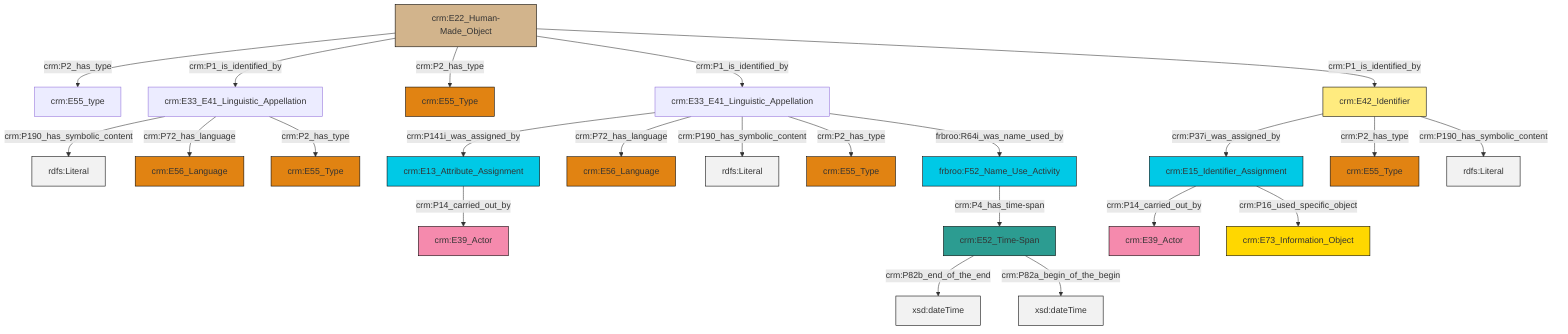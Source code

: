 graph TD
classDef Literal fill:#f2f2f2,stroke:#000000;
classDef CRM_Entity fill:#FFFFFF,stroke:#000000;
classDef Temporal_Entity fill:#00C9E6, stroke:#000000;
classDef Type fill:#E18312, stroke:#000000;
classDef Time-Span fill:#2C9C91, stroke:#000000;
classDef Appellation fill:#FFEB7F, stroke:#000000;
classDef Place fill:#008836, stroke:#000000;
classDef Persistent_Item fill:#B266B2, stroke:#000000;
classDef Conceptual_Object fill:#FFD700, stroke:#000000;
classDef Physical_Thing fill:#D2B48C, stroke:#000000;
classDef Actor fill:#f58aad, stroke:#000000;
classDef PC_Classes fill:#4ce600, stroke:#000000;
classDef Multi fill:#cccccc,stroke:#000000;

0["crm:E22_Human-Made_Object"]:::Physical_Thing -->|crm:P2_has_type| 1["crm:E55_type"]:::Default
4["crm:E33_E41_Linguistic_Appellation"]:::Default -->|crm:P141i_was_assigned_by| 5["crm:E13_Attribute_Assignment"]:::Temporal_Entity
0["crm:E22_Human-Made_Object"]:::Physical_Thing -->|crm:P1_is_identified_by| 6["crm:E33_E41_Linguistic_Appellation"]:::Default
6["crm:E33_E41_Linguistic_Appellation"]:::Default -->|crm:P190_has_symbolic_content| 7[rdfs:Literal]:::Literal
4["crm:E33_E41_Linguistic_Appellation"]:::Default -->|crm:P72_has_language| 8["crm:E56_Language"]:::Type
0["crm:E22_Human-Made_Object"]:::Physical_Thing -->|crm:P2_has_type| 9["crm:E55_Type"]:::Type
4["crm:E33_E41_Linguistic_Appellation"]:::Default -->|crm:P190_has_symbolic_content| 12[rdfs:Literal]:::Literal
0["crm:E22_Human-Made_Object"]:::Physical_Thing -->|crm:P1_is_identified_by| 4["crm:E33_E41_Linguistic_Appellation"]:::Default
19["crm:E52_Time-Span"]:::Time-Span -->|crm:P82b_end_of_the_end| 22[xsd:dateTime]:::Literal
25["crm:E42_Identifier"]:::Appellation -->|crm:P37i_was_assigned_by| 13["crm:E15_Identifier_Assignment"]:::Temporal_Entity
13["crm:E15_Identifier_Assignment"]:::Temporal_Entity -->|crm:P14_carried_out_by| 2["crm:E39_Actor"]:::Actor
4["crm:E33_E41_Linguistic_Appellation"]:::Default -->|crm:P2_has_type| 10["crm:E55_Type"]:::Type
23["frbroo:F52_Name_Use_Activity"]:::Temporal_Entity -->|crm:P4_has_time-span| 19["crm:E52_Time-Span"]:::Time-Span
25["crm:E42_Identifier"]:::Appellation -->|crm:P2_has_type| 28["crm:E55_Type"]:::Type
25["crm:E42_Identifier"]:::Appellation -->|crm:P190_has_symbolic_content| 30[rdfs:Literal]:::Literal
6["crm:E33_E41_Linguistic_Appellation"]:::Default -->|crm:P72_has_language| 31["crm:E56_Language"]:::Type
0["crm:E22_Human-Made_Object"]:::Physical_Thing -->|crm:P1_is_identified_by| 25["crm:E42_Identifier"]:::Appellation
13["crm:E15_Identifier_Assignment"]:::Temporal_Entity -->|crm:P16_used_specific_object| 17["crm:E73_Information_Object"]:::Conceptual_Object
5["crm:E13_Attribute_Assignment"]:::Temporal_Entity -->|crm:P14_carried_out_by| 33["crm:E39_Actor"]:::Actor
4["crm:E33_E41_Linguistic_Appellation"]:::Default -->|frbroo:R64i_was_name_used_by| 23["frbroo:F52_Name_Use_Activity"]:::Temporal_Entity
19["crm:E52_Time-Span"]:::Time-Span -->|crm:P82a_begin_of_the_begin| 35[xsd:dateTime]:::Literal
6["crm:E33_E41_Linguistic_Appellation"]:::Default -->|crm:P2_has_type| 26["crm:E55_Type"]:::Type